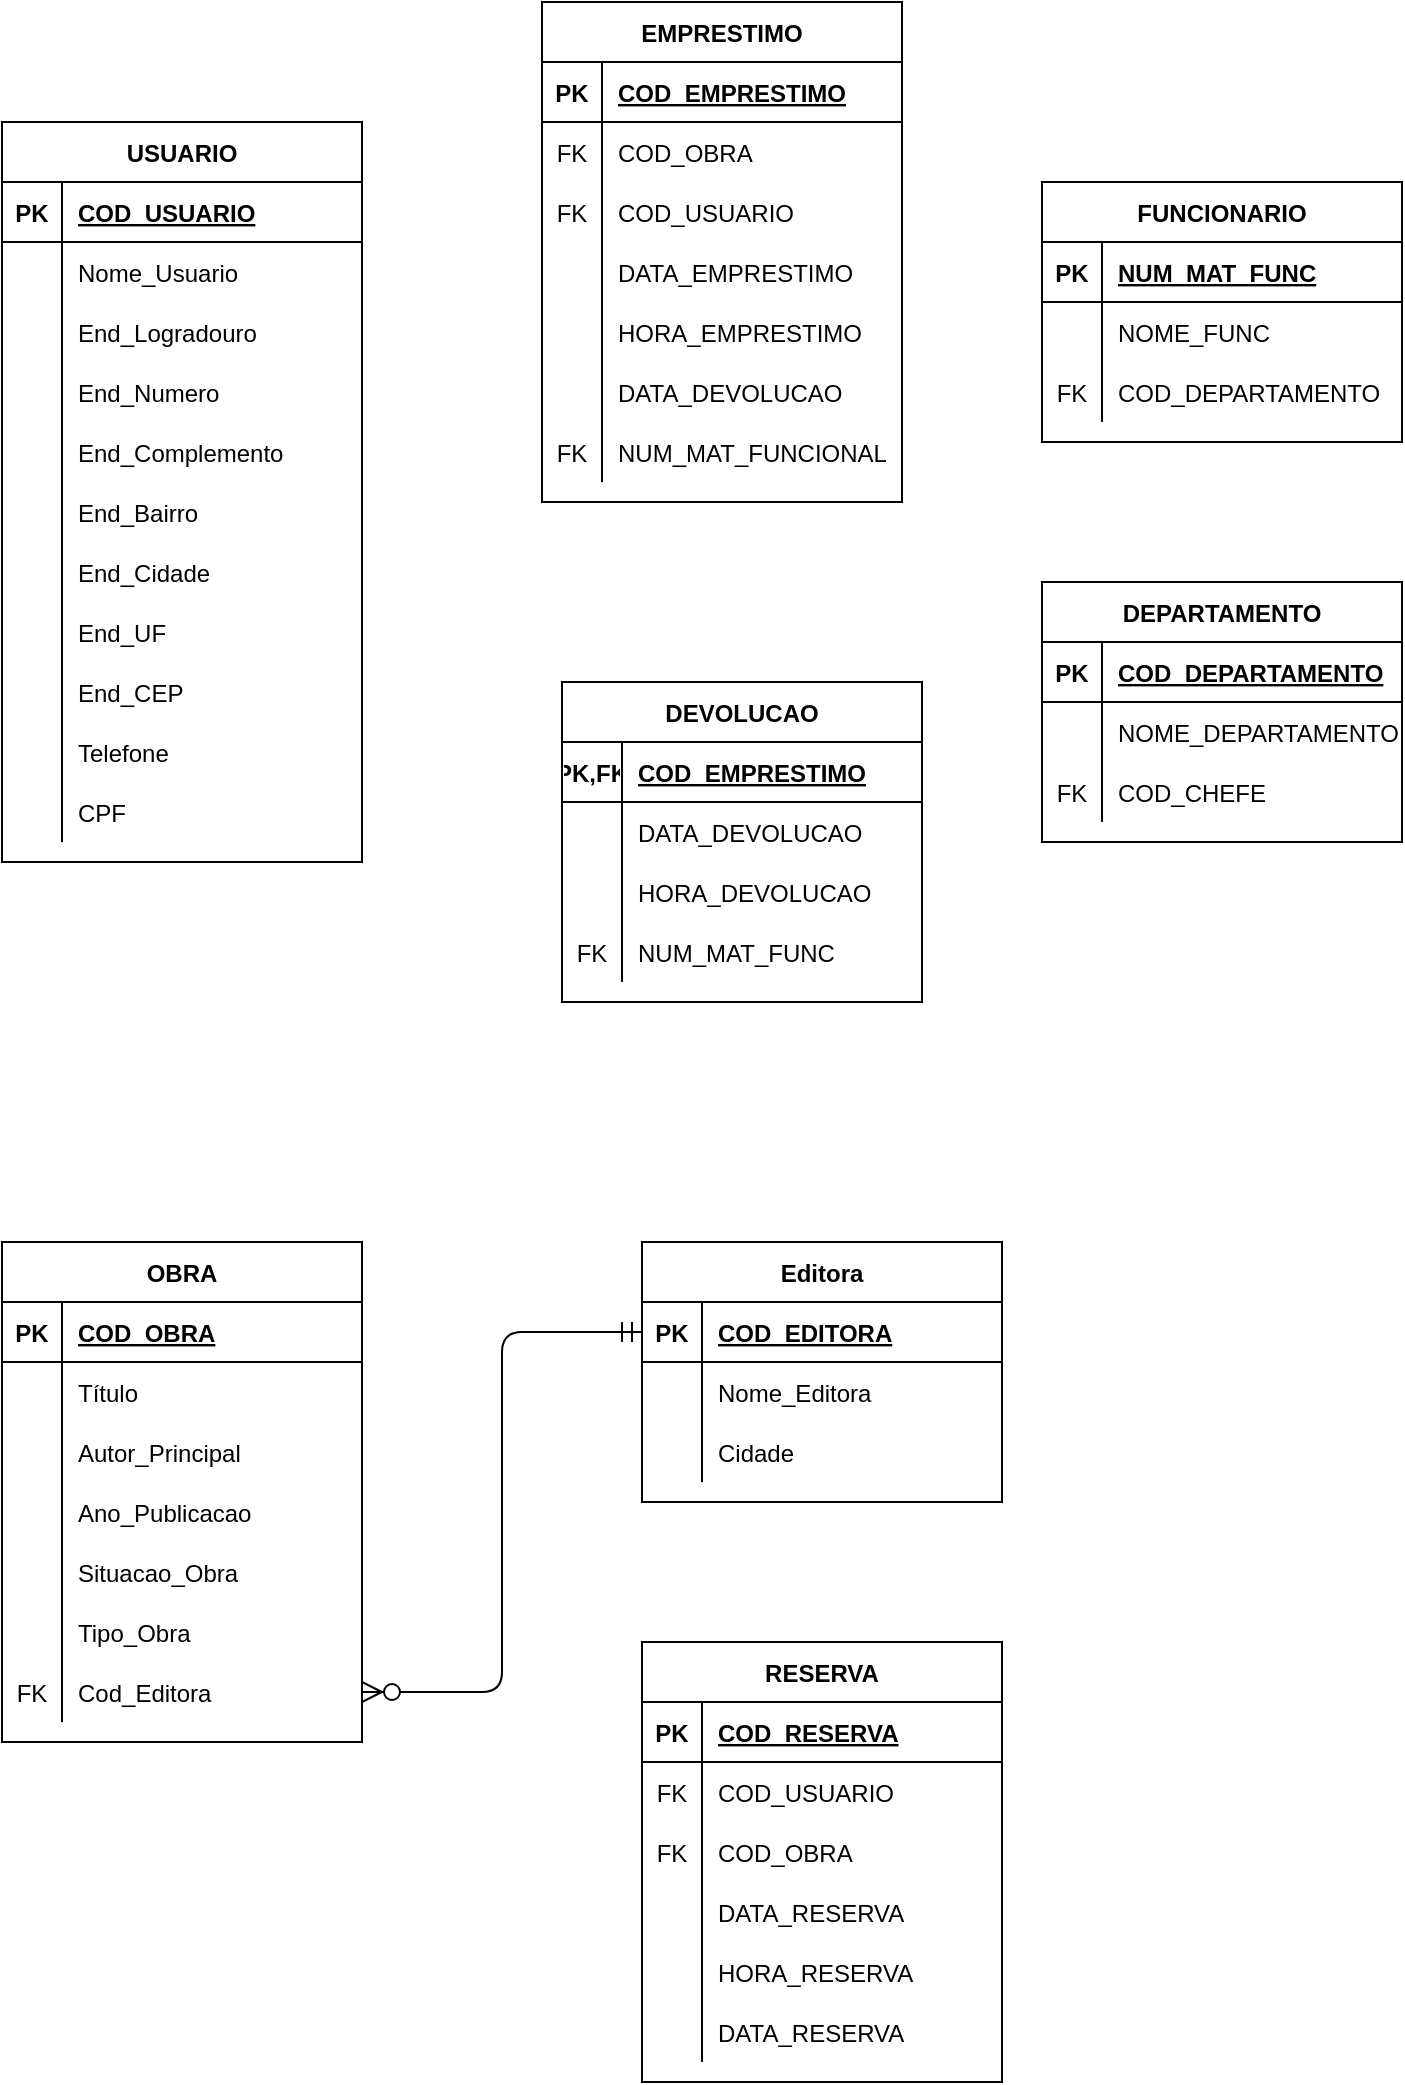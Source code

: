 <mxfile version="13.6.2" type="github">
  <diagram id="q_tX1DNj-99TgJZ54Yid" name="Página-1">
    <mxGraphModel dx="868" dy="482" grid="1" gridSize="10" guides="1" tooltips="1" connect="1" arrows="1" fold="1" page="1" pageScale="1" pageWidth="827" pageHeight="1169" math="0" shadow="0">
      <root>
        <mxCell id="0" />
        <mxCell id="1" parent="0" />
        <mxCell id="uzaHLaAloiq683FSmLbI-33" value="" style="edgeStyle=elbowEdgeStyle;fontSize=12;html=1;endArrow=ERzeroToMany;startArrow=ERmandOne;exitX=0;exitY=0.5;exitDx=0;exitDy=0;entryX=1;entryY=0.5;entryDx=0;entryDy=0;endSize=8;targetPerimeterSpacing=2;sourcePerimeterSpacing=2;startSize=8;" parent="1" source="uzaHLaAloiq683FSmLbI-24" target="uzaHLaAloiq683FSmLbI-20" edge="1">
          <mxGeometry width="100" height="100" relative="1" as="geometry">
            <mxPoint x="390" y="460" as="sourcePoint" />
            <mxPoint x="350" y="530" as="targetPoint" />
          </mxGeometry>
        </mxCell>
        <mxCell id="uzaHLaAloiq683FSmLbI-69" value="EMPRESTIMO" style="shape=table;startSize=30;container=1;collapsible=1;childLayout=tableLayout;fixedRows=1;rowLines=0;fontStyle=1;align=center;resizeLast=1;" parent="1" vertex="1">
          <mxGeometry x="350" y="20" width="180" height="250" as="geometry">
            <mxRectangle x="350" y="20" width="110" height="30" as="alternateBounds" />
          </mxGeometry>
        </mxCell>
        <mxCell id="uzaHLaAloiq683FSmLbI-70" value="" style="shape=partialRectangle;collapsible=0;dropTarget=0;pointerEvents=0;fillColor=none;top=0;left=0;bottom=1;right=0;points=[[0,0.5],[1,0.5]];portConstraint=eastwest;" parent="uzaHLaAloiq683FSmLbI-69" vertex="1">
          <mxGeometry y="30" width="180" height="30" as="geometry" />
        </mxCell>
        <mxCell id="uzaHLaAloiq683FSmLbI-71" value="PK" style="shape=partialRectangle;connectable=0;fillColor=none;top=0;left=0;bottom=0;right=0;fontStyle=1;overflow=hidden;" parent="uzaHLaAloiq683FSmLbI-70" vertex="1">
          <mxGeometry width="30" height="30" as="geometry" />
        </mxCell>
        <mxCell id="uzaHLaAloiq683FSmLbI-72" value="COD_EMPRESTIMO" style="shape=partialRectangle;connectable=0;fillColor=none;top=0;left=0;bottom=0;right=0;align=left;spacingLeft=6;fontStyle=5;overflow=hidden;" parent="uzaHLaAloiq683FSmLbI-70" vertex="1">
          <mxGeometry x="30" width="150" height="30" as="geometry" />
        </mxCell>
        <mxCell id="uzaHLaAloiq683FSmLbI-73" value="" style="shape=partialRectangle;collapsible=0;dropTarget=0;pointerEvents=0;fillColor=none;top=0;left=0;bottom=0;right=0;points=[[0,0.5],[1,0.5]];portConstraint=eastwest;" parent="uzaHLaAloiq683FSmLbI-69" vertex="1">
          <mxGeometry y="60" width="180" height="30" as="geometry" />
        </mxCell>
        <mxCell id="uzaHLaAloiq683FSmLbI-74" value="FK" style="shape=partialRectangle;connectable=0;fillColor=none;top=0;left=0;bottom=0;right=0;editable=1;overflow=hidden;" parent="uzaHLaAloiq683FSmLbI-73" vertex="1">
          <mxGeometry width="30" height="30" as="geometry" />
        </mxCell>
        <mxCell id="uzaHLaAloiq683FSmLbI-75" value="COD_OBRA" style="shape=partialRectangle;connectable=0;fillColor=none;top=0;left=0;bottom=0;right=0;align=left;spacingLeft=6;overflow=hidden;" parent="uzaHLaAloiq683FSmLbI-73" vertex="1">
          <mxGeometry x="30" width="150" height="30" as="geometry" />
        </mxCell>
        <mxCell id="uzaHLaAloiq683FSmLbI-76" value="" style="shape=partialRectangle;collapsible=0;dropTarget=0;pointerEvents=0;fillColor=none;top=0;left=0;bottom=0;right=0;points=[[0,0.5],[1,0.5]];portConstraint=eastwest;" parent="uzaHLaAloiq683FSmLbI-69" vertex="1">
          <mxGeometry y="90" width="180" height="30" as="geometry" />
        </mxCell>
        <mxCell id="uzaHLaAloiq683FSmLbI-77" value="FK" style="shape=partialRectangle;connectable=0;fillColor=none;top=0;left=0;bottom=0;right=0;editable=1;overflow=hidden;" parent="uzaHLaAloiq683FSmLbI-76" vertex="1">
          <mxGeometry width="30" height="30" as="geometry" />
        </mxCell>
        <mxCell id="uzaHLaAloiq683FSmLbI-78" value="COD_USUARIO" style="shape=partialRectangle;connectable=0;fillColor=none;top=0;left=0;bottom=0;right=0;align=left;spacingLeft=6;overflow=hidden;" parent="uzaHLaAloiq683FSmLbI-76" vertex="1">
          <mxGeometry x="30" width="150" height="30" as="geometry" />
        </mxCell>
        <mxCell id="uzaHLaAloiq683FSmLbI-79" value="" style="shape=partialRectangle;collapsible=0;dropTarget=0;pointerEvents=0;fillColor=none;top=0;left=0;bottom=0;right=0;points=[[0,0.5],[1,0.5]];portConstraint=eastwest;" parent="uzaHLaAloiq683FSmLbI-69" vertex="1">
          <mxGeometry y="120" width="180" height="30" as="geometry" />
        </mxCell>
        <mxCell id="uzaHLaAloiq683FSmLbI-80" value="" style="shape=partialRectangle;connectable=0;fillColor=none;top=0;left=0;bottom=0;right=0;editable=1;overflow=hidden;" parent="uzaHLaAloiq683FSmLbI-79" vertex="1">
          <mxGeometry width="30" height="30" as="geometry" />
        </mxCell>
        <mxCell id="uzaHLaAloiq683FSmLbI-81" value="DATA_EMPRESTIMO" style="shape=partialRectangle;connectable=0;fillColor=none;top=0;left=0;bottom=0;right=0;align=left;spacingLeft=6;overflow=hidden;" parent="uzaHLaAloiq683FSmLbI-79" vertex="1">
          <mxGeometry x="30" width="150" height="30" as="geometry" />
        </mxCell>
        <mxCell id="uzaHLaAloiq683FSmLbI-82" value="" style="shape=partialRectangle;collapsible=0;dropTarget=0;pointerEvents=0;fillColor=none;top=0;left=0;bottom=0;right=0;points=[[0,0.5],[1,0.5]];portConstraint=eastwest;" parent="uzaHLaAloiq683FSmLbI-69" vertex="1">
          <mxGeometry y="150" width="180" height="30" as="geometry" />
        </mxCell>
        <mxCell id="uzaHLaAloiq683FSmLbI-83" value="" style="shape=partialRectangle;connectable=0;fillColor=none;top=0;left=0;bottom=0;right=0;editable=1;overflow=hidden;" parent="uzaHLaAloiq683FSmLbI-82" vertex="1">
          <mxGeometry width="30" height="30" as="geometry" />
        </mxCell>
        <mxCell id="uzaHLaAloiq683FSmLbI-84" value="HORA_EMPRESTIMO" style="shape=partialRectangle;connectable=0;fillColor=none;top=0;left=0;bottom=0;right=0;align=left;spacingLeft=6;overflow=hidden;" parent="uzaHLaAloiq683FSmLbI-82" vertex="1">
          <mxGeometry x="30" width="150" height="30" as="geometry" />
        </mxCell>
        <mxCell id="uzaHLaAloiq683FSmLbI-85" value="" style="shape=partialRectangle;collapsible=0;dropTarget=0;pointerEvents=0;fillColor=none;top=0;left=0;bottom=0;right=0;points=[[0,0.5],[1,0.5]];portConstraint=eastwest;" parent="uzaHLaAloiq683FSmLbI-69" vertex="1">
          <mxGeometry y="180" width="180" height="30" as="geometry" />
        </mxCell>
        <mxCell id="uzaHLaAloiq683FSmLbI-86" value="" style="shape=partialRectangle;connectable=0;fillColor=none;top=0;left=0;bottom=0;right=0;editable=1;overflow=hidden;" parent="uzaHLaAloiq683FSmLbI-85" vertex="1">
          <mxGeometry width="30" height="30" as="geometry" />
        </mxCell>
        <mxCell id="uzaHLaAloiq683FSmLbI-87" value="DATA_DEVOLUCAO" style="shape=partialRectangle;connectable=0;fillColor=none;top=0;left=0;bottom=0;right=0;align=left;spacingLeft=6;overflow=hidden;" parent="uzaHLaAloiq683FSmLbI-85" vertex="1">
          <mxGeometry x="30" width="150" height="30" as="geometry" />
        </mxCell>
        <mxCell id="uzaHLaAloiq683FSmLbI-88" value="" style="shape=partialRectangle;collapsible=0;dropTarget=0;pointerEvents=0;fillColor=none;top=0;left=0;bottom=0;right=0;points=[[0,0.5],[1,0.5]];portConstraint=eastwest;" parent="uzaHLaAloiq683FSmLbI-69" vertex="1">
          <mxGeometry y="210" width="180" height="30" as="geometry" />
        </mxCell>
        <mxCell id="uzaHLaAloiq683FSmLbI-89" value="FK" style="shape=partialRectangle;connectable=0;fillColor=none;top=0;left=0;bottom=0;right=0;editable=1;overflow=hidden;" parent="uzaHLaAloiq683FSmLbI-88" vertex="1">
          <mxGeometry width="30" height="30" as="geometry" />
        </mxCell>
        <mxCell id="uzaHLaAloiq683FSmLbI-90" value="NUM_MAT_FUNCIONAL" style="shape=partialRectangle;connectable=0;fillColor=none;top=0;left=0;bottom=0;right=0;align=left;spacingLeft=6;overflow=hidden;" parent="uzaHLaAloiq683FSmLbI-88" vertex="1">
          <mxGeometry x="30" width="150" height="30" as="geometry" />
        </mxCell>
        <mxCell id="uzaHLaAloiq683FSmLbI-91" value="DEVOLUCAO" style="shape=table;startSize=30;container=1;collapsible=1;childLayout=tableLayout;fixedRows=1;rowLines=0;fontStyle=1;align=center;resizeLast=1;" parent="1" vertex="1">
          <mxGeometry x="360" y="360" width="180" height="160" as="geometry">
            <mxRectangle x="360" y="360" width="110" height="30" as="alternateBounds" />
          </mxGeometry>
        </mxCell>
        <mxCell id="uzaHLaAloiq683FSmLbI-92" value="" style="shape=partialRectangle;collapsible=0;dropTarget=0;pointerEvents=0;fillColor=none;top=0;left=0;bottom=1;right=0;points=[[0,0.5],[1,0.5]];portConstraint=eastwest;" parent="uzaHLaAloiq683FSmLbI-91" vertex="1">
          <mxGeometry y="30" width="180" height="30" as="geometry" />
        </mxCell>
        <mxCell id="uzaHLaAloiq683FSmLbI-93" value="PK,FK" style="shape=partialRectangle;connectable=0;fillColor=none;top=0;left=0;bottom=0;right=0;fontStyle=1;overflow=hidden;" parent="uzaHLaAloiq683FSmLbI-92" vertex="1">
          <mxGeometry width="30" height="30" as="geometry" />
        </mxCell>
        <mxCell id="uzaHLaAloiq683FSmLbI-94" value="COD_EMPRESTIMO" style="shape=partialRectangle;connectable=0;fillColor=none;top=0;left=0;bottom=0;right=0;align=left;spacingLeft=6;fontStyle=5;overflow=hidden;" parent="uzaHLaAloiq683FSmLbI-92" vertex="1">
          <mxGeometry x="30" width="150" height="30" as="geometry" />
        </mxCell>
        <mxCell id="uzaHLaAloiq683FSmLbI-95" value="" style="shape=partialRectangle;collapsible=0;dropTarget=0;pointerEvents=0;fillColor=none;top=0;left=0;bottom=0;right=0;points=[[0,0.5],[1,0.5]];portConstraint=eastwest;" parent="uzaHLaAloiq683FSmLbI-91" vertex="1">
          <mxGeometry y="60" width="180" height="30" as="geometry" />
        </mxCell>
        <mxCell id="uzaHLaAloiq683FSmLbI-96" value="" style="shape=partialRectangle;connectable=0;fillColor=none;top=0;left=0;bottom=0;right=0;editable=1;overflow=hidden;" parent="uzaHLaAloiq683FSmLbI-95" vertex="1">
          <mxGeometry width="30" height="30" as="geometry" />
        </mxCell>
        <mxCell id="uzaHLaAloiq683FSmLbI-97" value="DATA_DEVOLUCAO" style="shape=partialRectangle;connectable=0;fillColor=none;top=0;left=0;bottom=0;right=0;align=left;spacingLeft=6;overflow=hidden;" parent="uzaHLaAloiq683FSmLbI-95" vertex="1">
          <mxGeometry x="30" width="150" height="30" as="geometry" />
        </mxCell>
        <mxCell id="uzaHLaAloiq683FSmLbI-98" value="" style="shape=partialRectangle;collapsible=0;dropTarget=0;pointerEvents=0;fillColor=none;top=0;left=0;bottom=0;right=0;points=[[0,0.5],[1,0.5]];portConstraint=eastwest;" parent="uzaHLaAloiq683FSmLbI-91" vertex="1">
          <mxGeometry y="90" width="180" height="30" as="geometry" />
        </mxCell>
        <mxCell id="uzaHLaAloiq683FSmLbI-99" value="" style="shape=partialRectangle;connectable=0;fillColor=none;top=0;left=0;bottom=0;right=0;editable=1;overflow=hidden;" parent="uzaHLaAloiq683FSmLbI-98" vertex="1">
          <mxGeometry width="30" height="30" as="geometry" />
        </mxCell>
        <mxCell id="uzaHLaAloiq683FSmLbI-100" value="HORA_DEVOLUCAO" style="shape=partialRectangle;connectable=0;fillColor=none;top=0;left=0;bottom=0;right=0;align=left;spacingLeft=6;overflow=hidden;" parent="uzaHLaAloiq683FSmLbI-98" vertex="1">
          <mxGeometry x="30" width="150" height="30" as="geometry" />
        </mxCell>
        <mxCell id="uzaHLaAloiq683FSmLbI-101" value="" style="shape=partialRectangle;collapsible=0;dropTarget=0;pointerEvents=0;fillColor=none;top=0;left=0;bottom=0;right=0;points=[[0,0.5],[1,0.5]];portConstraint=eastwest;" parent="uzaHLaAloiq683FSmLbI-91" vertex="1">
          <mxGeometry y="120" width="180" height="30" as="geometry" />
        </mxCell>
        <mxCell id="uzaHLaAloiq683FSmLbI-102" value="FK" style="shape=partialRectangle;connectable=0;fillColor=none;top=0;left=0;bottom=0;right=0;editable=1;overflow=hidden;" parent="uzaHLaAloiq683FSmLbI-101" vertex="1">
          <mxGeometry width="30" height="30" as="geometry" />
        </mxCell>
        <mxCell id="uzaHLaAloiq683FSmLbI-103" value="NUM_MAT_FUNC" style="shape=partialRectangle;connectable=0;fillColor=none;top=0;left=0;bottom=0;right=0;align=left;spacingLeft=6;overflow=hidden;" parent="uzaHLaAloiq683FSmLbI-101" vertex="1">
          <mxGeometry x="30" width="150" height="30" as="geometry" />
        </mxCell>
        <mxCell id="uzaHLaAloiq683FSmLbI-117" value="DEPARTAMENTO" style="shape=table;startSize=30;container=1;collapsible=1;childLayout=tableLayout;fixedRows=1;rowLines=0;fontStyle=1;align=center;resizeLast=1;" parent="1" vertex="1">
          <mxGeometry x="600" y="310" width="180" height="130" as="geometry">
            <mxRectangle x="600" y="310" width="130" height="30" as="alternateBounds" />
          </mxGeometry>
        </mxCell>
        <mxCell id="uzaHLaAloiq683FSmLbI-118" value="" style="shape=partialRectangle;collapsible=0;dropTarget=0;pointerEvents=0;fillColor=none;top=0;left=0;bottom=1;right=0;points=[[0,0.5],[1,0.5]];portConstraint=eastwest;" parent="uzaHLaAloiq683FSmLbI-117" vertex="1">
          <mxGeometry y="30" width="180" height="30" as="geometry" />
        </mxCell>
        <mxCell id="uzaHLaAloiq683FSmLbI-119" value="PK" style="shape=partialRectangle;connectable=0;fillColor=none;top=0;left=0;bottom=0;right=0;fontStyle=1;overflow=hidden;" parent="uzaHLaAloiq683FSmLbI-118" vertex="1">
          <mxGeometry width="30" height="30" as="geometry" />
        </mxCell>
        <mxCell id="uzaHLaAloiq683FSmLbI-120" value="COD_DEPARTAMENTO" style="shape=partialRectangle;connectable=0;fillColor=none;top=0;left=0;bottom=0;right=0;align=left;spacingLeft=6;fontStyle=5;overflow=hidden;" parent="uzaHLaAloiq683FSmLbI-118" vertex="1">
          <mxGeometry x="30" width="150" height="30" as="geometry" />
        </mxCell>
        <mxCell id="uzaHLaAloiq683FSmLbI-121" value="" style="shape=partialRectangle;collapsible=0;dropTarget=0;pointerEvents=0;fillColor=none;top=0;left=0;bottom=0;right=0;points=[[0,0.5],[1,0.5]];portConstraint=eastwest;" parent="uzaHLaAloiq683FSmLbI-117" vertex="1">
          <mxGeometry y="60" width="180" height="30" as="geometry" />
        </mxCell>
        <mxCell id="uzaHLaAloiq683FSmLbI-122" value="" style="shape=partialRectangle;connectable=0;fillColor=none;top=0;left=0;bottom=0;right=0;editable=1;overflow=hidden;" parent="uzaHLaAloiq683FSmLbI-121" vertex="1">
          <mxGeometry width="30" height="30" as="geometry" />
        </mxCell>
        <mxCell id="uzaHLaAloiq683FSmLbI-123" value="NOME_DEPARTAMENTO" style="shape=partialRectangle;connectable=0;fillColor=none;top=0;left=0;bottom=0;right=0;align=left;spacingLeft=6;overflow=hidden;" parent="uzaHLaAloiq683FSmLbI-121" vertex="1">
          <mxGeometry x="30" width="150" height="30" as="geometry" />
        </mxCell>
        <mxCell id="uzaHLaAloiq683FSmLbI-124" value="" style="shape=partialRectangle;collapsible=0;dropTarget=0;pointerEvents=0;fillColor=none;top=0;left=0;bottom=0;right=0;points=[[0,0.5],[1,0.5]];portConstraint=eastwest;" parent="uzaHLaAloiq683FSmLbI-117" vertex="1">
          <mxGeometry y="90" width="180" height="30" as="geometry" />
        </mxCell>
        <mxCell id="uzaHLaAloiq683FSmLbI-125" value="FK" style="shape=partialRectangle;connectable=0;fillColor=none;top=0;left=0;bottom=0;right=0;editable=1;overflow=hidden;" parent="uzaHLaAloiq683FSmLbI-124" vertex="1">
          <mxGeometry width="30" height="30" as="geometry" />
        </mxCell>
        <mxCell id="uzaHLaAloiq683FSmLbI-126" value="COD_CHEFE" style="shape=partialRectangle;connectable=0;fillColor=none;top=0;left=0;bottom=0;right=0;align=left;spacingLeft=6;overflow=hidden;" parent="uzaHLaAloiq683FSmLbI-124" vertex="1">
          <mxGeometry x="30" width="150" height="30" as="geometry" />
        </mxCell>
        <mxCell id="uzaHLaAloiq683FSmLbI-1" value="OBRA" style="shape=table;startSize=30;container=1;collapsible=1;childLayout=tableLayout;fixedRows=1;rowLines=0;fontStyle=1;align=center;resizeLast=1;" parent="1" vertex="1">
          <mxGeometry x="80" y="640" width="180" height="250" as="geometry">
            <mxRectangle x="80" y="640" width="70" height="30" as="alternateBounds" />
          </mxGeometry>
        </mxCell>
        <mxCell id="uzaHLaAloiq683FSmLbI-2" value="" style="shape=partialRectangle;collapsible=0;dropTarget=0;pointerEvents=0;fillColor=none;top=0;left=0;bottom=1;right=0;points=[[0,0.5],[1,0.5]];portConstraint=eastwest;" parent="uzaHLaAloiq683FSmLbI-1" vertex="1">
          <mxGeometry y="30" width="180" height="30" as="geometry" />
        </mxCell>
        <mxCell id="uzaHLaAloiq683FSmLbI-3" value="PK" style="shape=partialRectangle;connectable=0;fillColor=none;top=0;left=0;bottom=0;right=0;fontStyle=1;overflow=hidden;" parent="uzaHLaAloiq683FSmLbI-2" vertex="1">
          <mxGeometry width="30" height="30" as="geometry" />
        </mxCell>
        <mxCell id="uzaHLaAloiq683FSmLbI-4" value="COD_OBRA" style="shape=partialRectangle;connectable=0;fillColor=none;top=0;left=0;bottom=0;right=0;align=left;spacingLeft=6;fontStyle=5;overflow=hidden;" parent="uzaHLaAloiq683FSmLbI-2" vertex="1">
          <mxGeometry x="30" width="150" height="30" as="geometry" />
        </mxCell>
        <mxCell id="uzaHLaAloiq683FSmLbI-5" value="" style="shape=partialRectangle;collapsible=0;dropTarget=0;pointerEvents=0;fillColor=none;top=0;left=0;bottom=0;right=0;points=[[0,0.5],[1,0.5]];portConstraint=eastwest;" parent="uzaHLaAloiq683FSmLbI-1" vertex="1">
          <mxGeometry y="60" width="180" height="30" as="geometry" />
        </mxCell>
        <mxCell id="uzaHLaAloiq683FSmLbI-6" value="" style="shape=partialRectangle;connectable=0;fillColor=none;top=0;left=0;bottom=0;right=0;editable=1;overflow=hidden;" parent="uzaHLaAloiq683FSmLbI-5" vertex="1">
          <mxGeometry width="30" height="30" as="geometry" />
        </mxCell>
        <mxCell id="uzaHLaAloiq683FSmLbI-7" value="Título" style="shape=partialRectangle;connectable=0;fillColor=none;top=0;left=0;bottom=0;right=0;align=left;spacingLeft=6;overflow=hidden;" parent="uzaHLaAloiq683FSmLbI-5" vertex="1">
          <mxGeometry x="30" width="150" height="30" as="geometry" />
        </mxCell>
        <mxCell id="uzaHLaAloiq683FSmLbI-8" value="" style="shape=partialRectangle;collapsible=0;dropTarget=0;pointerEvents=0;fillColor=none;top=0;left=0;bottom=0;right=0;points=[[0,0.5],[1,0.5]];portConstraint=eastwest;" parent="uzaHLaAloiq683FSmLbI-1" vertex="1">
          <mxGeometry y="90" width="180" height="30" as="geometry" />
        </mxCell>
        <mxCell id="uzaHLaAloiq683FSmLbI-9" value="" style="shape=partialRectangle;connectable=0;fillColor=none;top=0;left=0;bottom=0;right=0;editable=1;overflow=hidden;" parent="uzaHLaAloiq683FSmLbI-8" vertex="1">
          <mxGeometry width="30" height="30" as="geometry" />
        </mxCell>
        <mxCell id="uzaHLaAloiq683FSmLbI-10" value="Autor_Principal" style="shape=partialRectangle;connectable=0;fillColor=none;top=0;left=0;bottom=0;right=0;align=left;spacingLeft=6;overflow=hidden;" parent="uzaHLaAloiq683FSmLbI-8" vertex="1">
          <mxGeometry x="30" width="150" height="30" as="geometry" />
        </mxCell>
        <mxCell id="uzaHLaAloiq683FSmLbI-11" value="" style="shape=partialRectangle;collapsible=0;dropTarget=0;pointerEvents=0;fillColor=none;top=0;left=0;bottom=0;right=0;points=[[0,0.5],[1,0.5]];portConstraint=eastwest;" parent="uzaHLaAloiq683FSmLbI-1" vertex="1">
          <mxGeometry y="120" width="180" height="30" as="geometry" />
        </mxCell>
        <mxCell id="uzaHLaAloiq683FSmLbI-12" value="" style="shape=partialRectangle;connectable=0;fillColor=none;top=0;left=0;bottom=0;right=0;editable=1;overflow=hidden;" parent="uzaHLaAloiq683FSmLbI-11" vertex="1">
          <mxGeometry width="30" height="30" as="geometry" />
        </mxCell>
        <mxCell id="uzaHLaAloiq683FSmLbI-13" value="Ano_Publicacao" style="shape=partialRectangle;connectable=0;fillColor=none;top=0;left=0;bottom=0;right=0;align=left;spacingLeft=6;overflow=hidden;" parent="uzaHLaAloiq683FSmLbI-11" vertex="1">
          <mxGeometry x="30" width="150" height="30" as="geometry" />
        </mxCell>
        <mxCell id="uzaHLaAloiq683FSmLbI-14" value="" style="shape=partialRectangle;collapsible=0;dropTarget=0;pointerEvents=0;fillColor=none;top=0;left=0;bottom=0;right=0;points=[[0,0.5],[1,0.5]];portConstraint=eastwest;" parent="uzaHLaAloiq683FSmLbI-1" vertex="1">
          <mxGeometry y="150" width="180" height="30" as="geometry" />
        </mxCell>
        <mxCell id="uzaHLaAloiq683FSmLbI-15" value="" style="shape=partialRectangle;connectable=0;fillColor=none;top=0;left=0;bottom=0;right=0;editable=1;overflow=hidden;" parent="uzaHLaAloiq683FSmLbI-14" vertex="1">
          <mxGeometry width="30" height="30" as="geometry" />
        </mxCell>
        <mxCell id="uzaHLaAloiq683FSmLbI-16" value="Situacao_Obra" style="shape=partialRectangle;connectable=0;fillColor=none;top=0;left=0;bottom=0;right=0;align=left;spacingLeft=6;overflow=hidden;" parent="uzaHLaAloiq683FSmLbI-14" vertex="1">
          <mxGeometry x="30" width="150" height="30" as="geometry" />
        </mxCell>
        <mxCell id="uzaHLaAloiq683FSmLbI-17" value="" style="shape=partialRectangle;collapsible=0;dropTarget=0;pointerEvents=0;fillColor=none;top=0;left=0;bottom=0;right=0;points=[[0,0.5],[1,0.5]];portConstraint=eastwest;" parent="uzaHLaAloiq683FSmLbI-1" vertex="1">
          <mxGeometry y="180" width="180" height="30" as="geometry" />
        </mxCell>
        <mxCell id="uzaHLaAloiq683FSmLbI-18" value="" style="shape=partialRectangle;connectable=0;fillColor=none;top=0;left=0;bottom=0;right=0;editable=1;overflow=hidden;" parent="uzaHLaAloiq683FSmLbI-17" vertex="1">
          <mxGeometry width="30" height="30" as="geometry" />
        </mxCell>
        <mxCell id="uzaHLaAloiq683FSmLbI-19" value="Tipo_Obra" style="shape=partialRectangle;connectable=0;fillColor=none;top=0;left=0;bottom=0;right=0;align=left;spacingLeft=6;overflow=hidden;" parent="uzaHLaAloiq683FSmLbI-17" vertex="1">
          <mxGeometry x="30" width="150" height="30" as="geometry" />
        </mxCell>
        <mxCell id="uzaHLaAloiq683FSmLbI-20" value="" style="shape=partialRectangle;collapsible=0;dropTarget=0;pointerEvents=0;fillColor=none;top=0;left=0;bottom=0;right=0;points=[[0,0.5],[1,0.5]];portConstraint=eastwest;" parent="uzaHLaAloiq683FSmLbI-1" vertex="1">
          <mxGeometry y="210" width="180" height="30" as="geometry" />
        </mxCell>
        <mxCell id="uzaHLaAloiq683FSmLbI-21" value="FK" style="shape=partialRectangle;connectable=0;fillColor=none;top=0;left=0;bottom=0;right=0;editable=1;overflow=hidden;" parent="uzaHLaAloiq683FSmLbI-20" vertex="1">
          <mxGeometry width="30" height="30" as="geometry" />
        </mxCell>
        <mxCell id="uzaHLaAloiq683FSmLbI-22" value="Cod_Editora" style="shape=partialRectangle;connectable=0;fillColor=none;top=0;left=0;bottom=0;right=0;align=left;spacingLeft=6;overflow=hidden;" parent="uzaHLaAloiq683FSmLbI-20" vertex="1">
          <mxGeometry x="30" width="150" height="30" as="geometry" />
        </mxCell>
        <mxCell id="uzaHLaAloiq683FSmLbI-23" value="Editora" style="shape=table;startSize=30;container=1;collapsible=1;childLayout=tableLayout;fixedRows=1;rowLines=0;fontStyle=1;align=center;resizeLast=1;" parent="1" vertex="1">
          <mxGeometry x="400" y="640" width="180" height="130" as="geometry">
            <mxRectangle x="400" y="640" width="70" height="30" as="alternateBounds" />
          </mxGeometry>
        </mxCell>
        <mxCell id="uzaHLaAloiq683FSmLbI-24" value="" style="shape=partialRectangle;collapsible=0;dropTarget=0;pointerEvents=0;fillColor=none;top=0;left=0;bottom=1;right=0;points=[[0,0.5],[1,0.5]];portConstraint=eastwest;" parent="uzaHLaAloiq683FSmLbI-23" vertex="1">
          <mxGeometry y="30" width="180" height="30" as="geometry" />
        </mxCell>
        <mxCell id="uzaHLaAloiq683FSmLbI-25" value="PK" style="shape=partialRectangle;connectable=0;fillColor=none;top=0;left=0;bottom=0;right=0;fontStyle=1;overflow=hidden;" parent="uzaHLaAloiq683FSmLbI-24" vertex="1">
          <mxGeometry width="30" height="30" as="geometry" />
        </mxCell>
        <mxCell id="uzaHLaAloiq683FSmLbI-26" value="COD_EDITORA" style="shape=partialRectangle;connectable=0;fillColor=none;top=0;left=0;bottom=0;right=0;align=left;spacingLeft=6;fontStyle=5;overflow=hidden;" parent="uzaHLaAloiq683FSmLbI-24" vertex="1">
          <mxGeometry x="30" width="150" height="30" as="geometry" />
        </mxCell>
        <mxCell id="uzaHLaAloiq683FSmLbI-27" value="" style="shape=partialRectangle;collapsible=0;dropTarget=0;pointerEvents=0;fillColor=none;top=0;left=0;bottom=0;right=0;points=[[0,0.5],[1,0.5]];portConstraint=eastwest;" parent="uzaHLaAloiq683FSmLbI-23" vertex="1">
          <mxGeometry y="60" width="180" height="30" as="geometry" />
        </mxCell>
        <mxCell id="uzaHLaAloiq683FSmLbI-28" value="" style="shape=partialRectangle;connectable=0;fillColor=none;top=0;left=0;bottom=0;right=0;editable=1;overflow=hidden;" parent="uzaHLaAloiq683FSmLbI-27" vertex="1">
          <mxGeometry width="30" height="30" as="geometry" />
        </mxCell>
        <mxCell id="uzaHLaAloiq683FSmLbI-29" value="Nome_Editora" style="shape=partialRectangle;connectable=0;fillColor=none;top=0;left=0;bottom=0;right=0;align=left;spacingLeft=6;overflow=hidden;" parent="uzaHLaAloiq683FSmLbI-27" vertex="1">
          <mxGeometry x="30" width="150" height="30" as="geometry" />
        </mxCell>
        <mxCell id="uzaHLaAloiq683FSmLbI-30" value="" style="shape=partialRectangle;collapsible=0;dropTarget=0;pointerEvents=0;fillColor=none;top=0;left=0;bottom=0;right=0;points=[[0,0.5],[1,0.5]];portConstraint=eastwest;" parent="uzaHLaAloiq683FSmLbI-23" vertex="1">
          <mxGeometry y="90" width="180" height="30" as="geometry" />
        </mxCell>
        <mxCell id="uzaHLaAloiq683FSmLbI-31" value="" style="shape=partialRectangle;connectable=0;fillColor=none;top=0;left=0;bottom=0;right=0;editable=1;overflow=hidden;" parent="uzaHLaAloiq683FSmLbI-30" vertex="1">
          <mxGeometry width="30" height="30" as="geometry" />
        </mxCell>
        <mxCell id="uzaHLaAloiq683FSmLbI-32" value="Cidade" style="shape=partialRectangle;connectable=0;fillColor=none;top=0;left=0;bottom=0;right=0;align=left;spacingLeft=6;overflow=hidden;" parent="uzaHLaAloiq683FSmLbI-30" vertex="1">
          <mxGeometry x="30" width="150" height="30" as="geometry" />
        </mxCell>
        <mxCell id="uzaHLaAloiq683FSmLbI-34" value="USUARIO" style="shape=table;startSize=30;container=1;collapsible=1;childLayout=tableLayout;fixedRows=1;rowLines=0;fontStyle=1;align=center;resizeLast=1;" parent="1" vertex="1">
          <mxGeometry x="80" y="80" width="180" height="370" as="geometry">
            <mxRectangle x="80" y="80" width="90" height="30" as="alternateBounds" />
          </mxGeometry>
        </mxCell>
        <mxCell id="uzaHLaAloiq683FSmLbI-35" value="" style="shape=partialRectangle;collapsible=0;dropTarget=0;pointerEvents=0;fillColor=none;top=0;left=0;bottom=1;right=0;points=[[0,0.5],[1,0.5]];portConstraint=eastwest;" parent="uzaHLaAloiq683FSmLbI-34" vertex="1">
          <mxGeometry y="30" width="180" height="30" as="geometry" />
        </mxCell>
        <mxCell id="uzaHLaAloiq683FSmLbI-36" value="PK" style="shape=partialRectangle;connectable=0;fillColor=none;top=0;left=0;bottom=0;right=0;fontStyle=1;overflow=hidden;" parent="uzaHLaAloiq683FSmLbI-35" vertex="1">
          <mxGeometry width="30" height="30" as="geometry" />
        </mxCell>
        <mxCell id="uzaHLaAloiq683FSmLbI-37" value="COD_USUARIO" style="shape=partialRectangle;connectable=0;fillColor=none;top=0;left=0;bottom=0;right=0;align=left;spacingLeft=6;fontStyle=5;overflow=hidden;" parent="uzaHLaAloiq683FSmLbI-35" vertex="1">
          <mxGeometry x="30" width="150" height="30" as="geometry" />
        </mxCell>
        <mxCell id="uzaHLaAloiq683FSmLbI-38" value="" style="shape=partialRectangle;collapsible=0;dropTarget=0;pointerEvents=0;fillColor=none;top=0;left=0;bottom=0;right=0;points=[[0,0.5],[1,0.5]];portConstraint=eastwest;" parent="uzaHLaAloiq683FSmLbI-34" vertex="1">
          <mxGeometry y="60" width="180" height="30" as="geometry" />
        </mxCell>
        <mxCell id="uzaHLaAloiq683FSmLbI-39" value="" style="shape=partialRectangle;connectable=0;fillColor=none;top=0;left=0;bottom=0;right=0;editable=1;overflow=hidden;" parent="uzaHLaAloiq683FSmLbI-38" vertex="1">
          <mxGeometry width="30" height="30" as="geometry" />
        </mxCell>
        <mxCell id="uzaHLaAloiq683FSmLbI-40" value="Nome_Usuario" style="shape=partialRectangle;connectable=0;fillColor=none;top=0;left=0;bottom=0;right=0;align=left;spacingLeft=6;overflow=hidden;" parent="uzaHLaAloiq683FSmLbI-38" vertex="1">
          <mxGeometry x="30" width="150" height="30" as="geometry" />
        </mxCell>
        <mxCell id="uzaHLaAloiq683FSmLbI-41" value="" style="shape=partialRectangle;collapsible=0;dropTarget=0;pointerEvents=0;fillColor=none;top=0;left=0;bottom=0;right=0;points=[[0,0.5],[1,0.5]];portConstraint=eastwest;" parent="uzaHLaAloiq683FSmLbI-34" vertex="1">
          <mxGeometry y="90" width="180" height="30" as="geometry" />
        </mxCell>
        <mxCell id="uzaHLaAloiq683FSmLbI-42" value="" style="shape=partialRectangle;connectable=0;fillColor=none;top=0;left=0;bottom=0;right=0;editable=1;overflow=hidden;" parent="uzaHLaAloiq683FSmLbI-41" vertex="1">
          <mxGeometry width="30" height="30" as="geometry" />
        </mxCell>
        <mxCell id="uzaHLaAloiq683FSmLbI-43" value="End_Logradouro" style="shape=partialRectangle;connectable=0;fillColor=none;top=0;left=0;bottom=0;right=0;align=left;spacingLeft=6;overflow=hidden;" parent="uzaHLaAloiq683FSmLbI-41" vertex="1">
          <mxGeometry x="30" width="150" height="30" as="geometry" />
        </mxCell>
        <mxCell id="uzaHLaAloiq683FSmLbI-44" value="" style="shape=partialRectangle;collapsible=0;dropTarget=0;pointerEvents=0;fillColor=none;top=0;left=0;bottom=0;right=0;points=[[0,0.5],[1,0.5]];portConstraint=eastwest;" parent="uzaHLaAloiq683FSmLbI-34" vertex="1">
          <mxGeometry y="120" width="180" height="30" as="geometry" />
        </mxCell>
        <mxCell id="uzaHLaAloiq683FSmLbI-45" value="" style="shape=partialRectangle;connectable=0;fillColor=none;top=0;left=0;bottom=0;right=0;editable=1;overflow=hidden;" parent="uzaHLaAloiq683FSmLbI-44" vertex="1">
          <mxGeometry width="30" height="30" as="geometry" />
        </mxCell>
        <mxCell id="uzaHLaAloiq683FSmLbI-46" value="End_Numero" style="shape=partialRectangle;connectable=0;fillColor=none;top=0;left=0;bottom=0;right=0;align=left;spacingLeft=6;overflow=hidden;" parent="uzaHLaAloiq683FSmLbI-44" vertex="1">
          <mxGeometry x="30" width="150" height="30" as="geometry" />
        </mxCell>
        <mxCell id="uzaHLaAloiq683FSmLbI-48" value="" style="shape=partialRectangle;collapsible=0;dropTarget=0;pointerEvents=0;fillColor=none;top=0;left=0;bottom=0;right=0;points=[[0,0.5],[1,0.5]];portConstraint=eastwest;" parent="uzaHLaAloiq683FSmLbI-34" vertex="1">
          <mxGeometry y="150" width="180" height="30" as="geometry" />
        </mxCell>
        <mxCell id="uzaHLaAloiq683FSmLbI-49" value="" style="shape=partialRectangle;connectable=0;fillColor=none;top=0;left=0;bottom=0;right=0;editable=1;overflow=hidden;" parent="uzaHLaAloiq683FSmLbI-48" vertex="1">
          <mxGeometry width="30" height="30" as="geometry" />
        </mxCell>
        <mxCell id="uzaHLaAloiq683FSmLbI-50" value="End_Complemento" style="shape=partialRectangle;connectable=0;fillColor=none;top=0;left=0;bottom=0;right=0;align=left;spacingLeft=6;overflow=hidden;" parent="uzaHLaAloiq683FSmLbI-48" vertex="1">
          <mxGeometry x="30" width="150" height="30" as="geometry" />
        </mxCell>
        <mxCell id="uzaHLaAloiq683FSmLbI-51" value="" style="shape=partialRectangle;collapsible=0;dropTarget=0;pointerEvents=0;fillColor=none;top=0;left=0;bottom=0;right=0;points=[[0,0.5],[1,0.5]];portConstraint=eastwest;" parent="uzaHLaAloiq683FSmLbI-34" vertex="1">
          <mxGeometry y="180" width="180" height="30" as="geometry" />
        </mxCell>
        <mxCell id="uzaHLaAloiq683FSmLbI-52" value="" style="shape=partialRectangle;connectable=0;fillColor=none;top=0;left=0;bottom=0;right=0;editable=1;overflow=hidden;" parent="uzaHLaAloiq683FSmLbI-51" vertex="1">
          <mxGeometry width="30" height="30" as="geometry" />
        </mxCell>
        <mxCell id="uzaHLaAloiq683FSmLbI-53" value="End_Bairro" style="shape=partialRectangle;connectable=0;fillColor=none;top=0;left=0;bottom=0;right=0;align=left;spacingLeft=6;overflow=hidden;" parent="uzaHLaAloiq683FSmLbI-51" vertex="1">
          <mxGeometry x="30" width="150" height="30" as="geometry" />
        </mxCell>
        <mxCell id="uzaHLaAloiq683FSmLbI-54" value="" style="shape=partialRectangle;collapsible=0;dropTarget=0;pointerEvents=0;fillColor=none;top=0;left=0;bottom=0;right=0;points=[[0,0.5],[1,0.5]];portConstraint=eastwest;" parent="uzaHLaAloiq683FSmLbI-34" vertex="1">
          <mxGeometry y="210" width="180" height="30" as="geometry" />
        </mxCell>
        <mxCell id="uzaHLaAloiq683FSmLbI-55" value="" style="shape=partialRectangle;connectable=0;fillColor=none;top=0;left=0;bottom=0;right=0;editable=1;overflow=hidden;" parent="uzaHLaAloiq683FSmLbI-54" vertex="1">
          <mxGeometry width="30" height="30" as="geometry" />
        </mxCell>
        <mxCell id="uzaHLaAloiq683FSmLbI-56" value="End_Cidade" style="shape=partialRectangle;connectable=0;fillColor=none;top=0;left=0;bottom=0;right=0;align=left;spacingLeft=6;overflow=hidden;" parent="uzaHLaAloiq683FSmLbI-54" vertex="1">
          <mxGeometry x="30" width="150" height="30" as="geometry" />
        </mxCell>
        <mxCell id="uzaHLaAloiq683FSmLbI-57" value="" style="shape=partialRectangle;collapsible=0;dropTarget=0;pointerEvents=0;fillColor=none;top=0;left=0;bottom=0;right=0;points=[[0,0.5],[1,0.5]];portConstraint=eastwest;" parent="uzaHLaAloiq683FSmLbI-34" vertex="1">
          <mxGeometry y="240" width="180" height="30" as="geometry" />
        </mxCell>
        <mxCell id="uzaHLaAloiq683FSmLbI-58" value="" style="shape=partialRectangle;connectable=0;fillColor=none;top=0;left=0;bottom=0;right=0;editable=1;overflow=hidden;" parent="uzaHLaAloiq683FSmLbI-57" vertex="1">
          <mxGeometry width="30" height="30" as="geometry" />
        </mxCell>
        <mxCell id="uzaHLaAloiq683FSmLbI-59" value="End_UF" style="shape=partialRectangle;connectable=0;fillColor=none;top=0;left=0;bottom=0;right=0;align=left;spacingLeft=6;overflow=hidden;" parent="uzaHLaAloiq683FSmLbI-57" vertex="1">
          <mxGeometry x="30" width="150" height="30" as="geometry" />
        </mxCell>
        <mxCell id="uzaHLaAloiq683FSmLbI-60" value="" style="shape=partialRectangle;collapsible=0;dropTarget=0;pointerEvents=0;fillColor=none;top=0;left=0;bottom=0;right=0;points=[[0,0.5],[1,0.5]];portConstraint=eastwest;" parent="uzaHLaAloiq683FSmLbI-34" vertex="1">
          <mxGeometry y="270" width="180" height="30" as="geometry" />
        </mxCell>
        <mxCell id="uzaHLaAloiq683FSmLbI-61" value="" style="shape=partialRectangle;connectable=0;fillColor=none;top=0;left=0;bottom=0;right=0;editable=1;overflow=hidden;" parent="uzaHLaAloiq683FSmLbI-60" vertex="1">
          <mxGeometry width="30" height="30" as="geometry" />
        </mxCell>
        <mxCell id="uzaHLaAloiq683FSmLbI-62" value="End_CEP" style="shape=partialRectangle;connectable=0;fillColor=none;top=0;left=0;bottom=0;right=0;align=left;spacingLeft=6;overflow=hidden;" parent="uzaHLaAloiq683FSmLbI-60" vertex="1">
          <mxGeometry x="30" width="150" height="30" as="geometry" />
        </mxCell>
        <mxCell id="uzaHLaAloiq683FSmLbI-63" value="" style="shape=partialRectangle;collapsible=0;dropTarget=0;pointerEvents=0;fillColor=none;top=0;left=0;bottom=0;right=0;points=[[0,0.5],[1,0.5]];portConstraint=eastwest;" parent="uzaHLaAloiq683FSmLbI-34" vertex="1">
          <mxGeometry y="300" width="180" height="30" as="geometry" />
        </mxCell>
        <mxCell id="uzaHLaAloiq683FSmLbI-64" value="" style="shape=partialRectangle;connectable=0;fillColor=none;top=0;left=0;bottom=0;right=0;editable=1;overflow=hidden;" parent="uzaHLaAloiq683FSmLbI-63" vertex="1">
          <mxGeometry width="30" height="30" as="geometry" />
        </mxCell>
        <mxCell id="uzaHLaAloiq683FSmLbI-65" value="Telefone" style="shape=partialRectangle;connectable=0;fillColor=none;top=0;left=0;bottom=0;right=0;align=left;spacingLeft=6;overflow=hidden;" parent="uzaHLaAloiq683FSmLbI-63" vertex="1">
          <mxGeometry x="30" width="150" height="30" as="geometry" />
        </mxCell>
        <mxCell id="uzaHLaAloiq683FSmLbI-66" value="" style="shape=partialRectangle;collapsible=0;dropTarget=0;pointerEvents=0;fillColor=none;top=0;left=0;bottom=0;right=0;points=[[0,0.5],[1,0.5]];portConstraint=eastwest;" parent="uzaHLaAloiq683FSmLbI-34" vertex="1">
          <mxGeometry y="330" width="180" height="30" as="geometry" />
        </mxCell>
        <mxCell id="uzaHLaAloiq683FSmLbI-67" value="" style="shape=partialRectangle;connectable=0;fillColor=none;top=0;left=0;bottom=0;right=0;editable=1;overflow=hidden;" parent="uzaHLaAloiq683FSmLbI-66" vertex="1">
          <mxGeometry width="30" height="30" as="geometry" />
        </mxCell>
        <mxCell id="uzaHLaAloiq683FSmLbI-68" value="CPF" style="shape=partialRectangle;connectable=0;fillColor=none;top=0;left=0;bottom=0;right=0;align=left;spacingLeft=6;overflow=hidden;" parent="uzaHLaAloiq683FSmLbI-66" vertex="1">
          <mxGeometry x="30" width="150" height="30" as="geometry" />
        </mxCell>
        <mxCell id="uzaHLaAloiq683FSmLbI-104" value="FUNCIONARIO" style="shape=table;startSize=30;container=1;collapsible=1;childLayout=tableLayout;fixedRows=1;rowLines=0;fontStyle=1;align=center;resizeLast=1;" parent="1" vertex="1">
          <mxGeometry x="600" y="110" width="180" height="130" as="geometry">
            <mxRectangle x="600" y="110" width="120" height="30" as="alternateBounds" />
          </mxGeometry>
        </mxCell>
        <mxCell id="uzaHLaAloiq683FSmLbI-105" value="" style="shape=partialRectangle;collapsible=0;dropTarget=0;pointerEvents=0;fillColor=none;top=0;left=0;bottom=1;right=0;points=[[0,0.5],[1,0.5]];portConstraint=eastwest;" parent="uzaHLaAloiq683FSmLbI-104" vertex="1">
          <mxGeometry y="30" width="180" height="30" as="geometry" />
        </mxCell>
        <mxCell id="uzaHLaAloiq683FSmLbI-106" value="PK" style="shape=partialRectangle;connectable=0;fillColor=none;top=0;left=0;bottom=0;right=0;fontStyle=1;overflow=hidden;" parent="uzaHLaAloiq683FSmLbI-105" vertex="1">
          <mxGeometry width="30" height="30" as="geometry" />
        </mxCell>
        <mxCell id="uzaHLaAloiq683FSmLbI-107" value="NUM_MAT_FUNC" style="shape=partialRectangle;connectable=0;fillColor=none;top=0;left=0;bottom=0;right=0;align=left;spacingLeft=6;fontStyle=5;overflow=hidden;" parent="uzaHLaAloiq683FSmLbI-105" vertex="1">
          <mxGeometry x="30" width="150" height="30" as="geometry" />
        </mxCell>
        <mxCell id="uzaHLaAloiq683FSmLbI-108" value="" style="shape=partialRectangle;collapsible=0;dropTarget=0;pointerEvents=0;fillColor=none;top=0;left=0;bottom=0;right=0;points=[[0,0.5],[1,0.5]];portConstraint=eastwest;" parent="uzaHLaAloiq683FSmLbI-104" vertex="1">
          <mxGeometry y="60" width="180" height="30" as="geometry" />
        </mxCell>
        <mxCell id="uzaHLaAloiq683FSmLbI-109" value="" style="shape=partialRectangle;connectable=0;fillColor=none;top=0;left=0;bottom=0;right=0;editable=1;overflow=hidden;" parent="uzaHLaAloiq683FSmLbI-108" vertex="1">
          <mxGeometry width="30" height="30" as="geometry" />
        </mxCell>
        <mxCell id="uzaHLaAloiq683FSmLbI-110" value="NOME_FUNC" style="shape=partialRectangle;connectable=0;fillColor=none;top=0;left=0;bottom=0;right=0;align=left;spacingLeft=6;overflow=hidden;" parent="uzaHLaAloiq683FSmLbI-108" vertex="1">
          <mxGeometry x="30" width="150" height="30" as="geometry" />
        </mxCell>
        <mxCell id="uzaHLaAloiq683FSmLbI-111" value="" style="shape=partialRectangle;collapsible=0;dropTarget=0;pointerEvents=0;fillColor=none;top=0;left=0;bottom=0;right=0;points=[[0,0.5],[1,0.5]];portConstraint=eastwest;" parent="uzaHLaAloiq683FSmLbI-104" vertex="1">
          <mxGeometry y="90" width="180" height="30" as="geometry" />
        </mxCell>
        <mxCell id="uzaHLaAloiq683FSmLbI-112" value="FK" style="shape=partialRectangle;connectable=0;fillColor=none;top=0;left=0;bottom=0;right=0;editable=1;overflow=hidden;" parent="uzaHLaAloiq683FSmLbI-111" vertex="1">
          <mxGeometry width="30" height="30" as="geometry" />
        </mxCell>
        <mxCell id="uzaHLaAloiq683FSmLbI-113" value="COD_DEPARTAMENTO" style="shape=partialRectangle;connectable=0;fillColor=none;top=0;left=0;bottom=0;right=0;align=left;spacingLeft=6;overflow=hidden;" parent="uzaHLaAloiq683FSmLbI-111" vertex="1">
          <mxGeometry x="30" width="150" height="30" as="geometry" />
        </mxCell>
        <mxCell id="uzaHLaAloiq683FSmLbI-130" value="RESERVA" style="shape=table;startSize=30;container=1;collapsible=1;childLayout=tableLayout;fixedRows=1;rowLines=0;fontStyle=1;align=center;resizeLast=1;" parent="1" vertex="1">
          <mxGeometry x="400" y="840" width="180" height="220" as="geometry">
            <mxRectangle x="400" y="840" width="90" height="30" as="alternateBounds" />
          </mxGeometry>
        </mxCell>
        <mxCell id="uzaHLaAloiq683FSmLbI-131" value="" style="shape=partialRectangle;collapsible=0;dropTarget=0;pointerEvents=0;fillColor=none;top=0;left=0;bottom=1;right=0;points=[[0,0.5],[1,0.5]];portConstraint=eastwest;" parent="uzaHLaAloiq683FSmLbI-130" vertex="1">
          <mxGeometry y="30" width="180" height="30" as="geometry" />
        </mxCell>
        <mxCell id="uzaHLaAloiq683FSmLbI-132" value="PK" style="shape=partialRectangle;connectable=0;fillColor=none;top=0;left=0;bottom=0;right=0;fontStyle=1;overflow=hidden;" parent="uzaHLaAloiq683FSmLbI-131" vertex="1">
          <mxGeometry width="30" height="30" as="geometry" />
        </mxCell>
        <mxCell id="uzaHLaAloiq683FSmLbI-133" value="COD_RESERVA" style="shape=partialRectangle;connectable=0;fillColor=none;top=0;left=0;bottom=0;right=0;align=left;spacingLeft=6;fontStyle=5;overflow=hidden;" parent="uzaHLaAloiq683FSmLbI-131" vertex="1">
          <mxGeometry x="30" width="150" height="30" as="geometry" />
        </mxCell>
        <mxCell id="uzaHLaAloiq683FSmLbI-134" value="" style="shape=partialRectangle;collapsible=0;dropTarget=0;pointerEvents=0;fillColor=none;top=0;left=0;bottom=0;right=0;points=[[0,0.5],[1,0.5]];portConstraint=eastwest;" parent="uzaHLaAloiq683FSmLbI-130" vertex="1">
          <mxGeometry y="60" width="180" height="30" as="geometry" />
        </mxCell>
        <mxCell id="uzaHLaAloiq683FSmLbI-135" value="FK" style="shape=partialRectangle;connectable=0;fillColor=none;top=0;left=0;bottom=0;right=0;editable=1;overflow=hidden;" parent="uzaHLaAloiq683FSmLbI-134" vertex="1">
          <mxGeometry width="30" height="30" as="geometry" />
        </mxCell>
        <mxCell id="uzaHLaAloiq683FSmLbI-136" value="COD_USUARIO" style="shape=partialRectangle;connectable=0;fillColor=none;top=0;left=0;bottom=0;right=0;align=left;spacingLeft=6;overflow=hidden;" parent="uzaHLaAloiq683FSmLbI-134" vertex="1">
          <mxGeometry x="30" width="150" height="30" as="geometry" />
        </mxCell>
        <mxCell id="uzaHLaAloiq683FSmLbI-137" value="" style="shape=partialRectangle;collapsible=0;dropTarget=0;pointerEvents=0;fillColor=none;top=0;left=0;bottom=0;right=0;points=[[0,0.5],[1,0.5]];portConstraint=eastwest;" parent="uzaHLaAloiq683FSmLbI-130" vertex="1">
          <mxGeometry y="90" width="180" height="30" as="geometry" />
        </mxCell>
        <mxCell id="uzaHLaAloiq683FSmLbI-138" value="FK" style="shape=partialRectangle;connectable=0;fillColor=none;top=0;left=0;bottom=0;right=0;editable=1;overflow=hidden;" parent="uzaHLaAloiq683FSmLbI-137" vertex="1">
          <mxGeometry width="30" height="30" as="geometry" />
        </mxCell>
        <mxCell id="uzaHLaAloiq683FSmLbI-139" value="COD_OBRA" style="shape=partialRectangle;connectable=0;fillColor=none;top=0;left=0;bottom=0;right=0;align=left;spacingLeft=6;overflow=hidden;" parent="uzaHLaAloiq683FSmLbI-137" vertex="1">
          <mxGeometry x="30" width="150" height="30" as="geometry" />
        </mxCell>
        <mxCell id="uzaHLaAloiq683FSmLbI-140" value="" style="shape=partialRectangle;collapsible=0;dropTarget=0;pointerEvents=0;fillColor=none;top=0;left=0;bottom=0;right=0;points=[[0,0.5],[1,0.5]];portConstraint=eastwest;" parent="uzaHLaAloiq683FSmLbI-130" vertex="1">
          <mxGeometry y="120" width="180" height="30" as="geometry" />
        </mxCell>
        <mxCell id="uzaHLaAloiq683FSmLbI-141" value="" style="shape=partialRectangle;connectable=0;fillColor=none;top=0;left=0;bottom=0;right=0;editable=1;overflow=hidden;" parent="uzaHLaAloiq683FSmLbI-140" vertex="1">
          <mxGeometry width="30" height="30" as="geometry" />
        </mxCell>
        <mxCell id="uzaHLaAloiq683FSmLbI-142" value="DATA_RESERVA" style="shape=partialRectangle;connectable=0;fillColor=none;top=0;left=0;bottom=0;right=0;align=left;spacingLeft=6;overflow=hidden;" parent="uzaHLaAloiq683FSmLbI-140" vertex="1">
          <mxGeometry x="30" width="150" height="30" as="geometry" />
        </mxCell>
        <mxCell id="uzaHLaAloiq683FSmLbI-143" value="" style="shape=partialRectangle;collapsible=0;dropTarget=0;pointerEvents=0;fillColor=none;top=0;left=0;bottom=0;right=0;points=[[0,0.5],[1,0.5]];portConstraint=eastwest;" parent="uzaHLaAloiq683FSmLbI-130" vertex="1">
          <mxGeometry y="150" width="180" height="30" as="geometry" />
        </mxCell>
        <mxCell id="uzaHLaAloiq683FSmLbI-144" value="" style="shape=partialRectangle;connectable=0;fillColor=none;top=0;left=0;bottom=0;right=0;editable=1;overflow=hidden;" parent="uzaHLaAloiq683FSmLbI-143" vertex="1">
          <mxGeometry width="30" height="30" as="geometry" />
        </mxCell>
        <mxCell id="uzaHLaAloiq683FSmLbI-145" value="HORA_RESERVA" style="shape=partialRectangle;connectable=0;fillColor=none;top=0;left=0;bottom=0;right=0;align=left;spacingLeft=6;overflow=hidden;" parent="uzaHLaAloiq683FSmLbI-143" vertex="1">
          <mxGeometry x="30" width="150" height="30" as="geometry" />
        </mxCell>
        <mxCell id="uzaHLaAloiq683FSmLbI-146" value="" style="shape=partialRectangle;collapsible=0;dropTarget=0;pointerEvents=0;fillColor=none;top=0;left=0;bottom=0;right=0;points=[[0,0.5],[1,0.5]];portConstraint=eastwest;" parent="uzaHLaAloiq683FSmLbI-130" vertex="1">
          <mxGeometry y="180" width="180" height="30" as="geometry" />
        </mxCell>
        <mxCell id="uzaHLaAloiq683FSmLbI-147" value="" style="shape=partialRectangle;connectable=0;fillColor=none;top=0;left=0;bottom=0;right=0;editable=1;overflow=hidden;" parent="uzaHLaAloiq683FSmLbI-146" vertex="1">
          <mxGeometry width="30" height="30" as="geometry" />
        </mxCell>
        <mxCell id="uzaHLaAloiq683FSmLbI-148" value="DATA_RESERVA" style="shape=partialRectangle;connectable=0;fillColor=none;top=0;left=0;bottom=0;right=0;align=left;spacingLeft=6;overflow=hidden;" parent="uzaHLaAloiq683FSmLbI-146" vertex="1">
          <mxGeometry x="30" width="150" height="30" as="geometry" />
        </mxCell>
      </root>
    </mxGraphModel>
  </diagram>
</mxfile>
